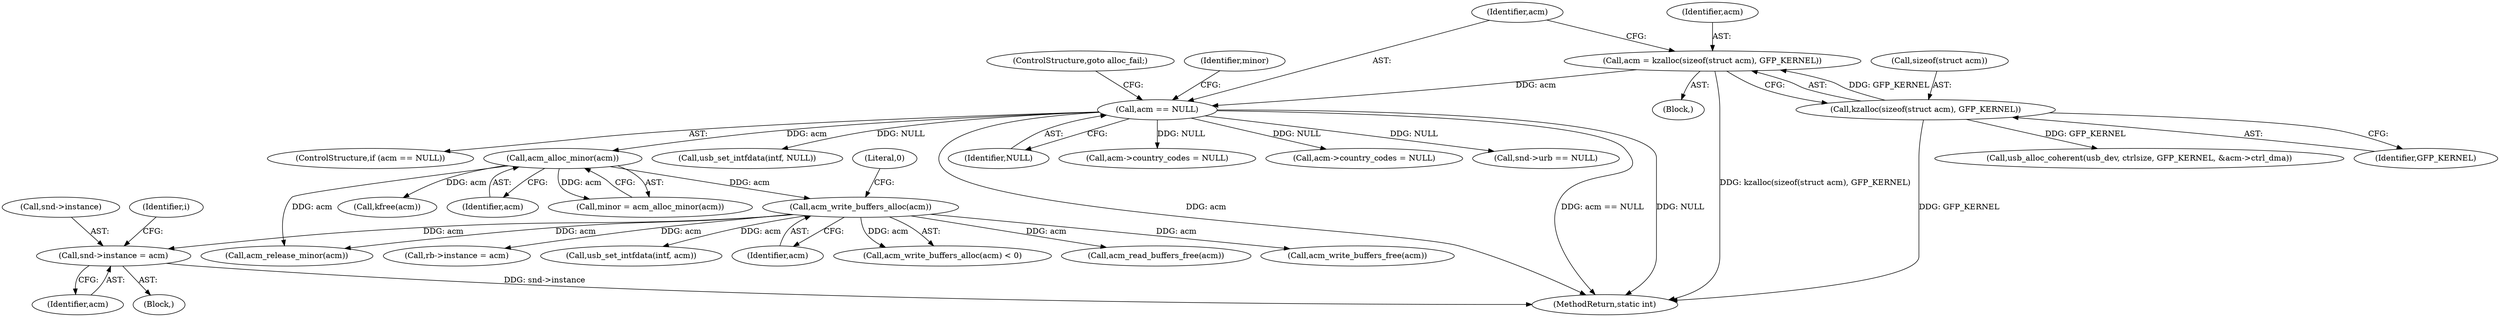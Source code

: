 digraph "0_linux_8835ba4a39cf53f705417b3b3a94eb067673f2c9@pointer" {
"1001254" [label="(Call,snd->instance = acm)"];
"1001021" [label="(Call,acm_write_buffers_alloc(acm))"];
"1000830" [label="(Call,acm_alloc_minor(acm))"];
"1000824" [label="(Call,acm == NULL)"];
"1000817" [label="(Call,acm = kzalloc(sizeof(struct acm), GFP_KERNEL))"];
"1000819" [label="(Call,kzalloc(sizeof(struct acm), GFP_KERNEL))"];
"1001255" [label="(Call,snd->instance)"];
"1000820" [label="(Call,sizeof(struct acm))"];
"1000824" [label="(Call,acm == NULL)"];
"1001552" [label="(Call,usb_set_intfdata(intf, NULL))"];
"1000825" [label="(Identifier,acm)"];
"1000122" [label="(Block,)"];
"1001021" [label="(Call,acm_write_buffers_alloc(acm))"];
"1001083" [label="(Call,rb->instance = acm)"];
"1000827" [label="(ControlStructure,goto alloc_fail;)"];
"1001173" [label="(Block,)"];
"1000830" [label="(Call,acm_alloc_minor(acm))"];
"1000818" [label="(Identifier,acm)"];
"1000828" [label="(Call,minor = acm_alloc_minor(acm))"];
"1000831" [label="(Identifier,acm)"];
"1001381" [label="(Call,acm->country_codes = NULL)"];
"1001345" [label="(Call,acm->country_codes = NULL)"];
"1001254" [label="(Call,snd->instance = acm)"];
"1001258" [label="(Identifier,acm)"];
"1001259" [label="(Call,usb_set_intfdata(intf, acm))"];
"1001023" [label="(Literal,0)"];
"1001191" [label="(Call,snd->urb == NULL)"];
"1000819" [label="(Call,kzalloc(sizeof(struct acm), GFP_KERNEL))"];
"1000822" [label="(Identifier,GFP_KERNEL)"];
"1001172" [label="(Identifier,i)"];
"1001020" [label="(Call,acm_write_buffers_alloc(acm) < 0)"];
"1000829" [label="(Identifier,minor)"];
"1000843" [label="(Call,kfree(acm))"];
"1000826" [label="(Identifier,NULL)"];
"1001588" [label="(Call,acm_read_buffers_free(acm))"];
"1001002" [label="(Call,usb_alloc_coherent(usb_dev, ctrlsize, GFP_KERNEL, &acm->ctrl_dma))"];
"1001608" [label="(Call,acm_release_minor(acm))"];
"1000823" [label="(ControlStructure,if (acm == NULL))"];
"1000817" [label="(Call,acm = kzalloc(sizeof(struct acm), GFP_KERNEL))"];
"1001595" [label="(Call,acm_write_buffers_free(acm))"];
"1001022" [label="(Identifier,acm)"];
"1001615" [label="(MethodReturn,static int)"];
"1001254" -> "1001173"  [label="AST: "];
"1001254" -> "1001258"  [label="CFG: "];
"1001255" -> "1001254"  [label="AST: "];
"1001258" -> "1001254"  [label="AST: "];
"1001172" -> "1001254"  [label="CFG: "];
"1001254" -> "1001615"  [label="DDG: snd->instance"];
"1001021" -> "1001254"  [label="DDG: acm"];
"1001021" -> "1001020"  [label="AST: "];
"1001021" -> "1001022"  [label="CFG: "];
"1001022" -> "1001021"  [label="AST: "];
"1001023" -> "1001021"  [label="CFG: "];
"1001021" -> "1001020"  [label="DDG: acm"];
"1000830" -> "1001021"  [label="DDG: acm"];
"1001021" -> "1001083"  [label="DDG: acm"];
"1001021" -> "1001259"  [label="DDG: acm"];
"1001021" -> "1001588"  [label="DDG: acm"];
"1001021" -> "1001595"  [label="DDG: acm"];
"1001021" -> "1001608"  [label="DDG: acm"];
"1000830" -> "1000828"  [label="AST: "];
"1000830" -> "1000831"  [label="CFG: "];
"1000831" -> "1000830"  [label="AST: "];
"1000828" -> "1000830"  [label="CFG: "];
"1000830" -> "1000828"  [label="DDG: acm"];
"1000824" -> "1000830"  [label="DDG: acm"];
"1000830" -> "1000843"  [label="DDG: acm"];
"1000830" -> "1001608"  [label="DDG: acm"];
"1000824" -> "1000823"  [label="AST: "];
"1000824" -> "1000826"  [label="CFG: "];
"1000825" -> "1000824"  [label="AST: "];
"1000826" -> "1000824"  [label="AST: "];
"1000827" -> "1000824"  [label="CFG: "];
"1000829" -> "1000824"  [label="CFG: "];
"1000824" -> "1001615"  [label="DDG: acm == NULL"];
"1000824" -> "1001615"  [label="DDG: NULL"];
"1000824" -> "1001615"  [label="DDG: acm"];
"1000817" -> "1000824"  [label="DDG: acm"];
"1000824" -> "1001191"  [label="DDG: NULL"];
"1000824" -> "1001345"  [label="DDG: NULL"];
"1000824" -> "1001381"  [label="DDG: NULL"];
"1000824" -> "1001552"  [label="DDG: NULL"];
"1000817" -> "1000122"  [label="AST: "];
"1000817" -> "1000819"  [label="CFG: "];
"1000818" -> "1000817"  [label="AST: "];
"1000819" -> "1000817"  [label="AST: "];
"1000825" -> "1000817"  [label="CFG: "];
"1000817" -> "1001615"  [label="DDG: kzalloc(sizeof(struct acm), GFP_KERNEL)"];
"1000819" -> "1000817"  [label="DDG: GFP_KERNEL"];
"1000819" -> "1000822"  [label="CFG: "];
"1000820" -> "1000819"  [label="AST: "];
"1000822" -> "1000819"  [label="AST: "];
"1000819" -> "1001615"  [label="DDG: GFP_KERNEL"];
"1000819" -> "1001002"  [label="DDG: GFP_KERNEL"];
}
